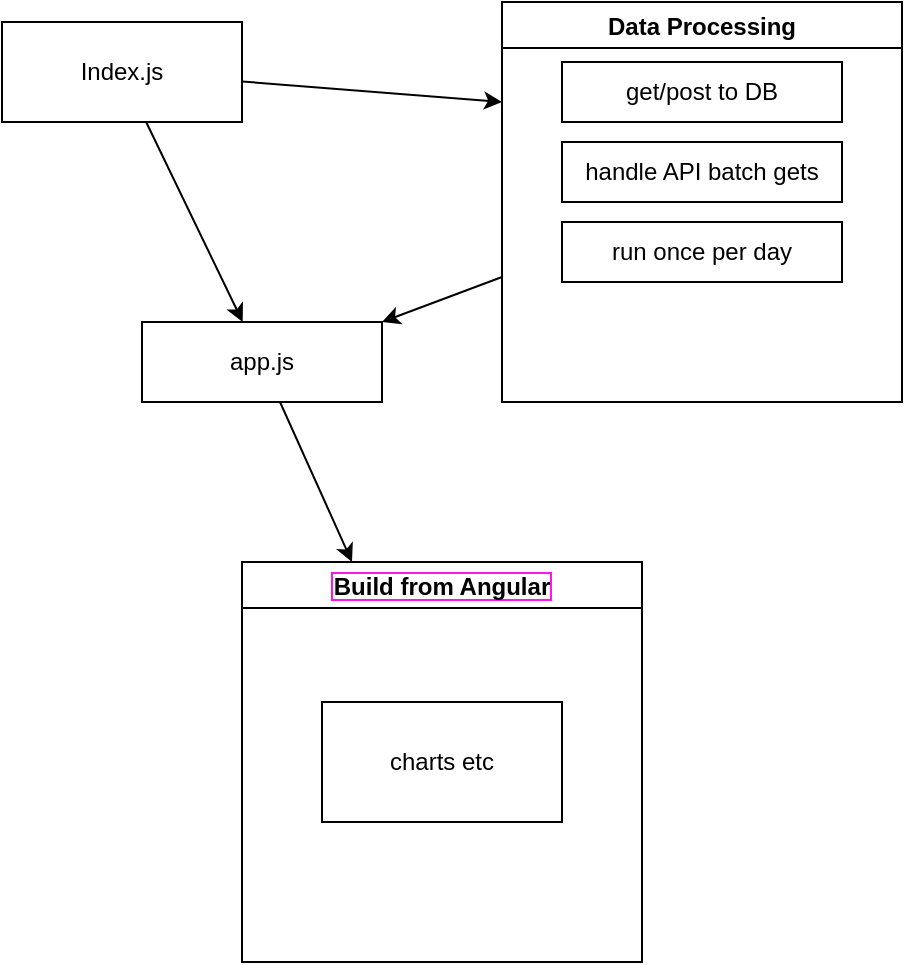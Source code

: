 <mxfile>
    <diagram id="uJf1Ix8XpypfaaGzEDcC" name="Page-1">
        <mxGraphModel dx="535" dy="472" grid="1" gridSize="10" guides="1" tooltips="1" connect="1" arrows="1" fold="1" page="1" pageScale="1" pageWidth="850" pageHeight="1100" math="0" shadow="0">
            <root>
                <mxCell id="0"/>
                <mxCell id="1" parent="0"/>
                <mxCell id="5" value="" style="edgeStyle=none;html=1;" edge="1" parent="1" source="2" target="3">
                    <mxGeometry relative="1" as="geometry"/>
                </mxCell>
                <mxCell id="14" style="edgeStyle=none;html=1;entryX=0;entryY=0.25;entryDx=0;entryDy=0;" edge="1" parent="1" source="2" target="10">
                    <mxGeometry relative="1" as="geometry"/>
                </mxCell>
                <mxCell id="2" value="Index.js" style="rounded=0;whiteSpace=wrap;html=1;" vertex="1" parent="1">
                    <mxGeometry x="50" y="70" width="120" height="50" as="geometry"/>
                </mxCell>
                <mxCell id="9" style="edgeStyle=none;html=1;" edge="1" parent="1" source="3" target="7">
                    <mxGeometry relative="1" as="geometry"/>
                </mxCell>
                <mxCell id="3" value="app.js" style="rounded=0;whiteSpace=wrap;html=1;" vertex="1" parent="1">
                    <mxGeometry x="120" y="220" width="120" height="40" as="geometry"/>
                </mxCell>
                <mxCell id="7" value="Build from Angular" style="swimlane;labelBorderColor=#FF14EF;" vertex="1" parent="1">
                    <mxGeometry x="170" y="340" width="200" height="200" as="geometry"/>
                </mxCell>
                <mxCell id="8" value="charts etc" style="rounded=0;whiteSpace=wrap;html=1;" vertex="1" parent="7">
                    <mxGeometry x="40" y="70" width="120" height="60" as="geometry"/>
                </mxCell>
                <mxCell id="15" style="edgeStyle=none;html=1;entryX=1;entryY=0;entryDx=0;entryDy=0;" edge="1" parent="1" source="10" target="3">
                    <mxGeometry relative="1" as="geometry"/>
                </mxCell>
                <mxCell id="10" value="Data Processing" style="swimlane;" vertex="1" parent="1">
                    <mxGeometry x="300" y="60" width="200" height="200" as="geometry"/>
                </mxCell>
                <mxCell id="11" value="get/post to DB" style="rounded=0;whiteSpace=wrap;html=1;" vertex="1" parent="10">
                    <mxGeometry x="30" y="30" width="140" height="30" as="geometry"/>
                </mxCell>
                <mxCell id="12" value="handle API batch gets" style="rounded=0;whiteSpace=wrap;html=1;" vertex="1" parent="10">
                    <mxGeometry x="30" y="70" width="140" height="30" as="geometry"/>
                </mxCell>
                <mxCell id="13" value="run once per day" style="rounded=0;whiteSpace=wrap;html=1;" vertex="1" parent="10">
                    <mxGeometry x="30" y="110" width="140" height="30" as="geometry"/>
                </mxCell>
            </root>
        </mxGraphModel>
    </diagram>
</mxfile>